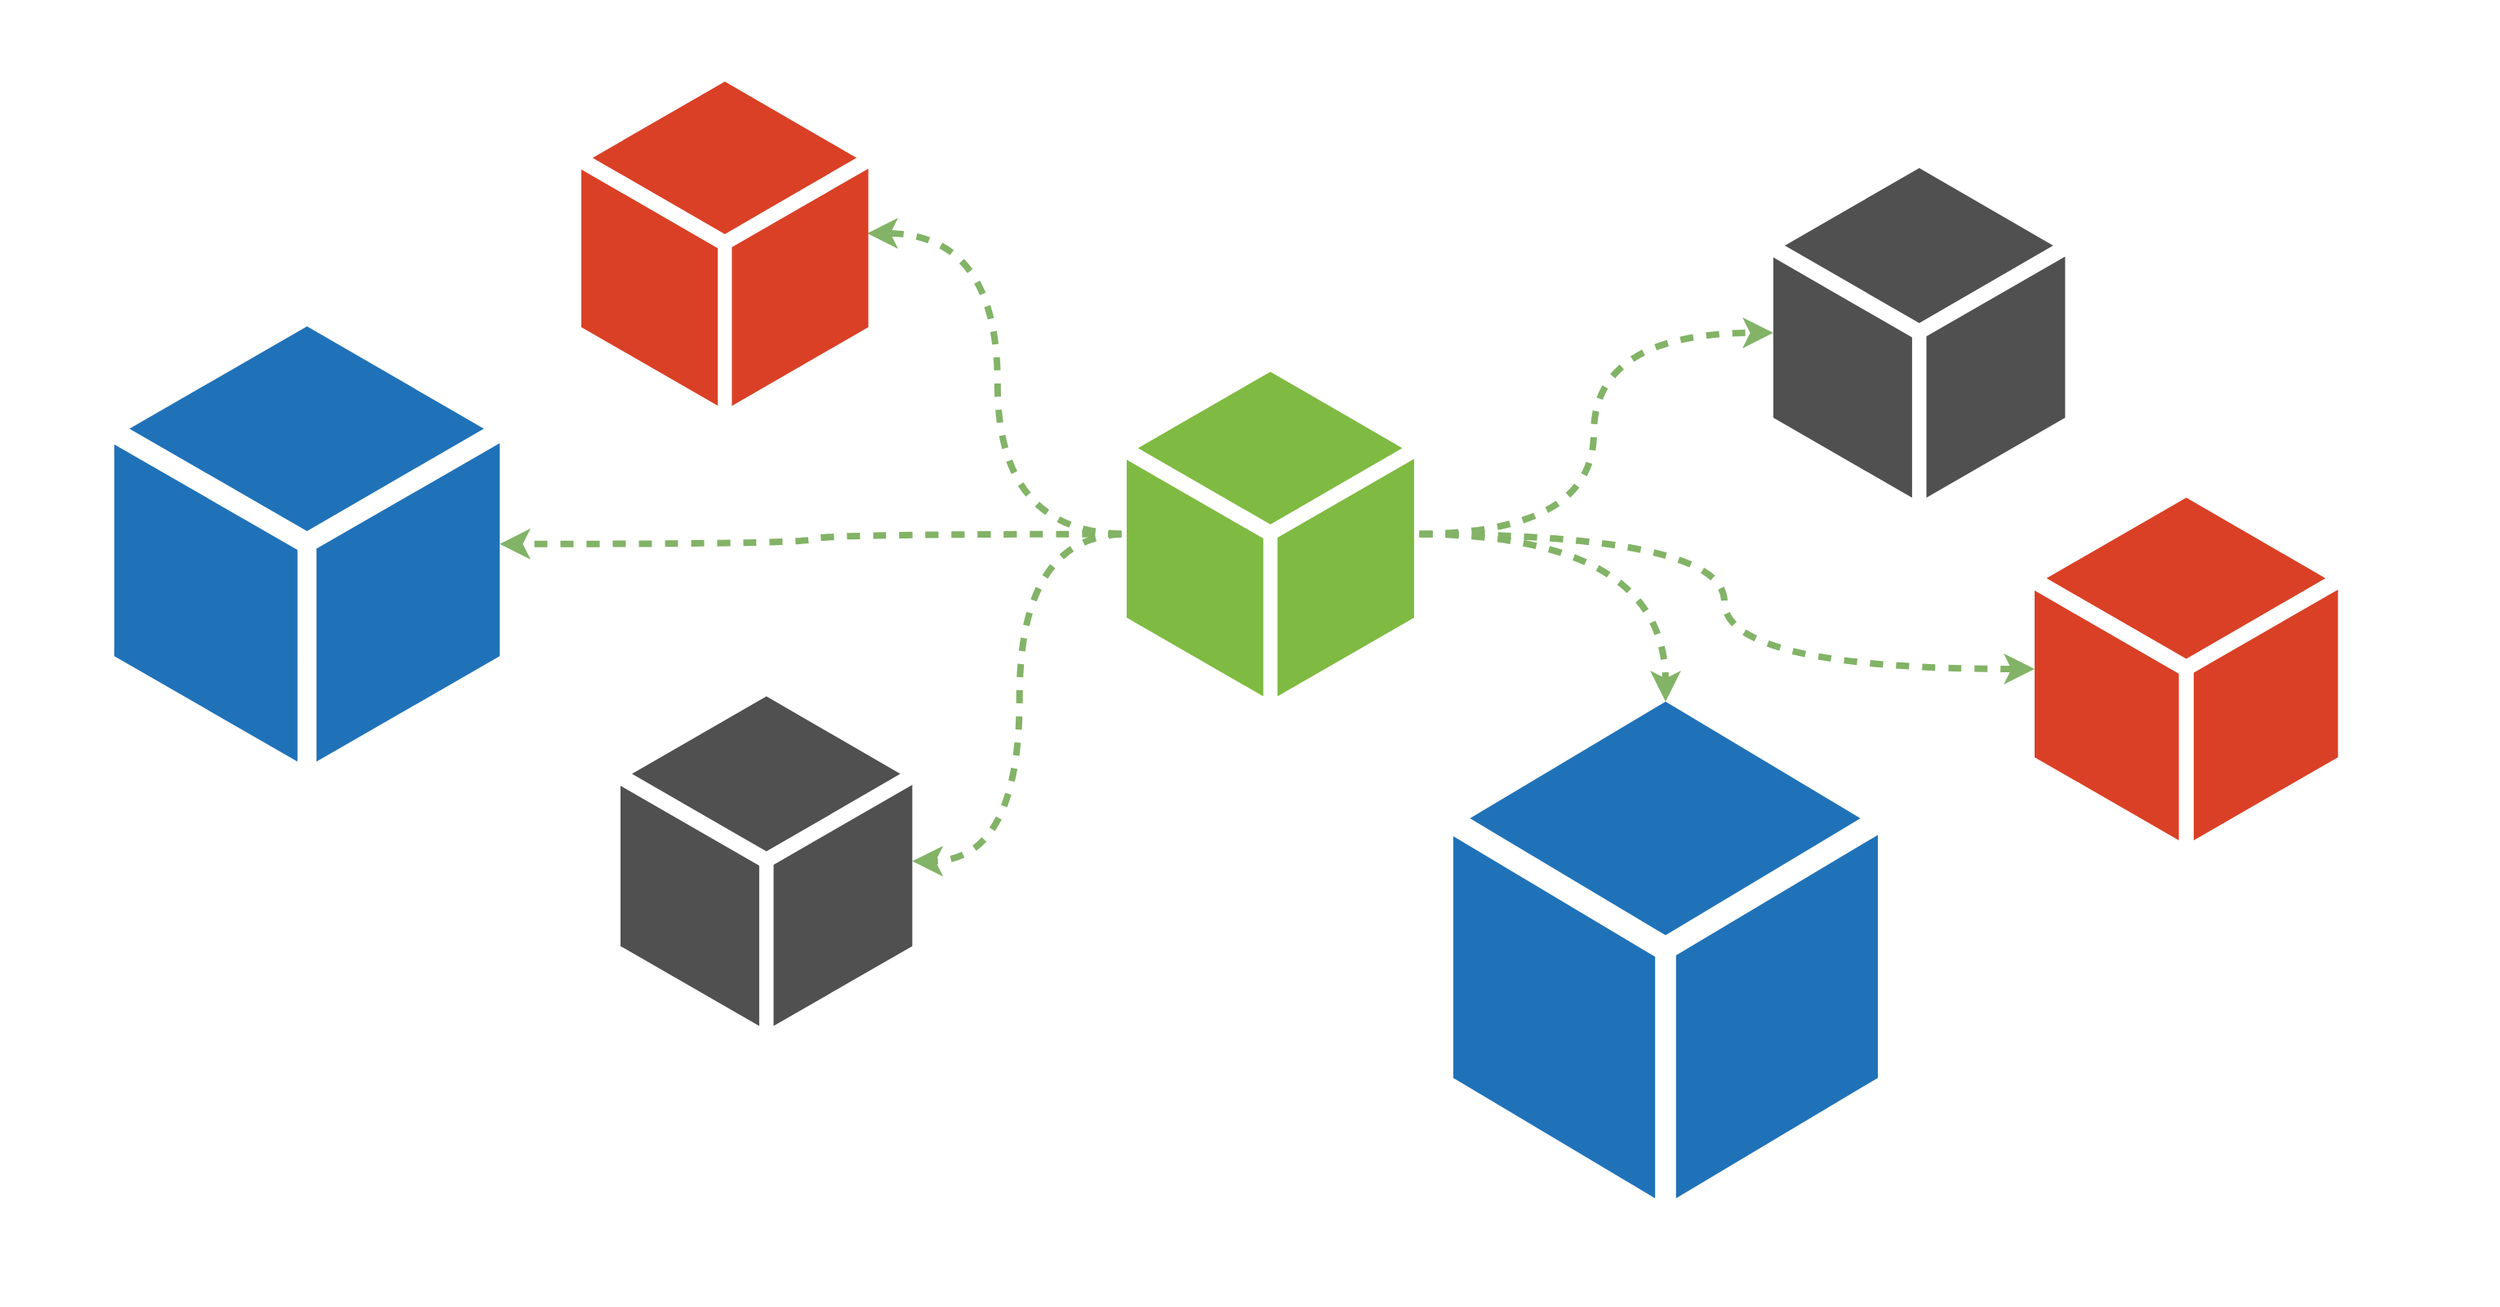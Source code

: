 <mxfile version="23.1.5" type="device">
  <diagram name="Page-1" id="Hpj6f-L6CR63xVNtRr7d">
    <mxGraphModel dx="2313" dy="1321" grid="1" gridSize="10" guides="1" tooltips="1" connect="1" arrows="1" fold="1" page="1" pageScale="1" pageWidth="1600" pageHeight="900" math="0" shadow="0">
      <root>
        <mxCell id="0" />
        <mxCell id="1" parent="0" />
        <mxCell id="Ru34Z2f7wlCrHwJ2oI5C-15" value="" style="rounded=0;whiteSpace=wrap;html=1;strokeColor=none;" vertex="1" parent="1">
          <mxGeometry width="1530" height="800" as="geometry" />
        </mxCell>
        <mxCell id="Ru34Z2f7wlCrHwJ2oI5C-2" value="" style="sketch=0;pointerEvents=1;shadow=0;dashed=0;html=1;strokeColor=none;labelPosition=center;verticalLabelPosition=bottom;verticalAlign=top;outlineConnect=0;align=center;shape=mxgraph.office.concepts.node_generic;fillColor=#7FBA42;" vertex="1" parent="1">
          <mxGeometry x="690" y="227.82" width="176" height="198.96" as="geometry" />
        </mxCell>
        <mxCell id="Ru34Z2f7wlCrHwJ2oI5C-9" value="" style="endArrow=classic;html=1;rounded=0;edgeStyle=orthogonalEdgeStyle;curved=1;strokeWidth=4;fillColor=#d5e8d4;strokeColor=#82b366;gradientColor=#97d077;flowAnimation=1;" edge="1" parent="1" source="Ru34Z2f7wlCrHwJ2oI5C-2" target="Ru34Z2f7wlCrHwJ2oI5C-3">
          <mxGeometry width="50" height="50" relative="1" as="geometry">
            <mxPoint x="586" y="550" as="sourcePoint" />
            <mxPoint x="636" y="500" as="targetPoint" />
          </mxGeometry>
        </mxCell>
        <mxCell id="Ru34Z2f7wlCrHwJ2oI5C-10" value="" style="endArrow=classic;html=1;rounded=0;edgeStyle=orthogonalEdgeStyle;curved=1;strokeWidth=4;fillColor=#d5e8d4;strokeColor=#82b366;gradientColor=#97d077;flowAnimation=1;" edge="1" parent="1" source="Ru34Z2f7wlCrHwJ2oI5C-2" target="Ru34Z2f7wlCrHwJ2oI5C-4">
          <mxGeometry width="50" height="50" relative="1" as="geometry">
            <mxPoint x="872" y="362" as="sourcePoint" />
            <mxPoint x="1246" y="405" as="targetPoint" />
          </mxGeometry>
        </mxCell>
        <mxCell id="Ru34Z2f7wlCrHwJ2oI5C-11" value="" style="endArrow=classic;html=1;rounded=0;edgeStyle=orthogonalEdgeStyle;curved=1;strokeWidth=4;fillColor=#d5e8d4;strokeColor=#82b366;gradientColor=#97d077;flowAnimation=1;" edge="1" parent="1" source="Ru34Z2f7wlCrHwJ2oI5C-2" target="Ru34Z2f7wlCrHwJ2oI5C-6">
          <mxGeometry width="50" height="50" relative="1" as="geometry">
            <mxPoint x="872" y="362" as="sourcePoint" />
            <mxPoint x="1246" y="405" as="targetPoint" />
          </mxGeometry>
        </mxCell>
        <mxCell id="Ru34Z2f7wlCrHwJ2oI5C-12" value="" style="endArrow=classic;html=1;rounded=0;edgeStyle=orthogonalEdgeStyle;curved=1;strokeWidth=4;fillColor=#d5e8d4;strokeColor=#82b366;gradientColor=#97d077;entryX=0.996;entryY=0.468;entryDx=0;entryDy=0;entryPerimeter=0;exitX=0;exitY=0.5;exitDx=0;exitDy=0;exitPerimeter=0;flowAnimation=1;" edge="1" parent="1" source="Ru34Z2f7wlCrHwJ2oI5C-2" target="Ru34Z2f7wlCrHwJ2oI5C-7">
          <mxGeometry width="50" height="50" relative="1" as="geometry">
            <mxPoint x="872" y="362" as="sourcePoint" />
            <mxPoint x="1096" y="214" as="targetPoint" />
          </mxGeometry>
        </mxCell>
        <mxCell id="Ru34Z2f7wlCrHwJ2oI5C-13" value="" style="endArrow=classic;html=1;rounded=0;edgeStyle=orthogonalEdgeStyle;curved=1;strokeWidth=4;fillColor=#d5e8d4;strokeColor=#82b366;gradientColor=#97d077;flowAnimation=1;" edge="1" parent="1" source="Ru34Z2f7wlCrHwJ2oI5C-2" target="Ru34Z2f7wlCrHwJ2oI5C-1">
          <mxGeometry width="50" height="50" relative="1" as="geometry">
            <mxPoint x="686" y="351" as="sourcePoint" />
            <mxPoint x="701" y="123" as="targetPoint" />
          </mxGeometry>
        </mxCell>
        <mxCell id="Ru34Z2f7wlCrHwJ2oI5C-14" value="" style="endArrow=classic;html=1;rounded=0;edgeStyle=orthogonalEdgeStyle;curved=1;strokeWidth=4;fillColor=#d5e8d4;strokeColor=#82b366;gradientColor=#97d077;flowAnimation=1;" edge="1" parent="1" source="Ru34Z2f7wlCrHwJ2oI5C-2" target="Ru34Z2f7wlCrHwJ2oI5C-5">
          <mxGeometry width="50" height="50" relative="1" as="geometry">
            <mxPoint x="696" y="366" as="sourcePoint" />
            <mxPoint x="422" y="193" as="targetPoint" />
          </mxGeometry>
        </mxCell>
        <object label="gray" id="Ru34Z2f7wlCrHwJ2oI5C-17">
          <mxCell parent="0" />
        </object>
        <mxCell id="Ru34Z2f7wlCrHwJ2oI5C-4" value="" style="sketch=0;pointerEvents=1;shadow=0;dashed=0;html=1;strokeColor=none;fillColor=#505050;labelPosition=center;verticalLabelPosition=bottom;verticalAlign=top;outlineConnect=0;align=center;shape=mxgraph.office.concepts.node_generic;" vertex="1" parent="Ru34Z2f7wlCrHwJ2oI5C-17">
          <mxGeometry x="1086" y="103" width="178.69" height="202" as="geometry" />
        </mxCell>
        <mxCell id="Ru34Z2f7wlCrHwJ2oI5C-5" value="" style="sketch=0;pointerEvents=1;shadow=0;dashed=0;html=1;strokeColor=none;fillColor=#505050;labelPosition=center;verticalLabelPosition=bottom;verticalAlign=top;outlineConnect=0;align=center;shape=mxgraph.office.concepts.node_generic;" vertex="1" parent="Ru34Z2f7wlCrHwJ2oI5C-17">
          <mxGeometry x="380" y="426.78" width="178.69" height="202" as="geometry" />
        </mxCell>
        <object label="blue" id="Ru34Z2f7wlCrHwJ2oI5C-18">
          <mxCell parent="0" />
        </object>
        <mxCell id="Ru34Z2f7wlCrHwJ2oI5C-6" value="" style="sketch=0;pointerEvents=1;shadow=0;dashed=0;html=1;strokeColor=none;labelPosition=center;verticalLabelPosition=bottom;verticalAlign=top;outlineConnect=0;align=center;shape=mxgraph.office.concepts.node_generic;fillColor=#2072B8;" vertex="1" parent="Ru34Z2f7wlCrHwJ2oI5C-18">
          <mxGeometry x="890" y="430" width="260" height="304.39" as="geometry" />
        </mxCell>
        <mxCell id="Ru34Z2f7wlCrHwJ2oI5C-1" value="" style="sketch=0;pointerEvents=1;shadow=0;dashed=0;html=1;strokeColor=none;labelPosition=center;verticalLabelPosition=bottom;verticalAlign=top;outlineConnect=0;align=center;shape=mxgraph.office.concepts.node_generic;fillColor=#2072B8;" vertex="1" parent="Ru34Z2f7wlCrHwJ2oI5C-18">
          <mxGeometry x="70" y="200" width="236" height="266.78" as="geometry" />
        </mxCell>
        <object label="red" id="Ru34Z2f7wlCrHwJ2oI5C-19">
          <mxCell parent="0" />
        </object>
        <mxCell id="Ru34Z2f7wlCrHwJ2oI5C-3" value="" style="sketch=0;pointerEvents=1;shadow=0;dashed=0;html=1;strokeColor=none;labelPosition=center;verticalLabelPosition=bottom;verticalAlign=top;outlineConnect=0;align=center;shape=mxgraph.office.concepts.node_generic;fillColor=#DA4026;" vertex="1" parent="Ru34Z2f7wlCrHwJ2oI5C-19">
          <mxGeometry x="1246" y="305" width="185.77" height="210" as="geometry" />
        </mxCell>
        <mxCell id="Ru34Z2f7wlCrHwJ2oI5C-7" value="" style="sketch=0;pointerEvents=1;shadow=0;dashed=0;html=1;strokeColor=none;labelPosition=center;verticalLabelPosition=bottom;verticalAlign=top;outlineConnect=0;align=center;shape=mxgraph.office.concepts.node_generic;fillColor=#DA4026;" vertex="1" parent="Ru34Z2f7wlCrHwJ2oI5C-19">
          <mxGeometry x="356" y="50" width="175.77" height="198.7" as="geometry" />
        </mxCell>
      </root>
    </mxGraphModel>
  </diagram>
</mxfile>
